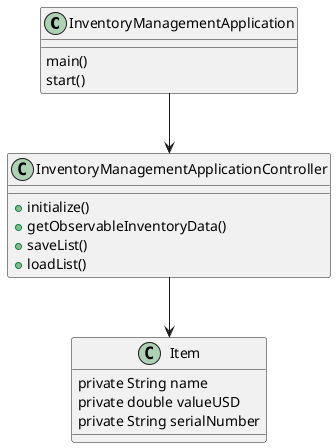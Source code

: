 @startuml
'https://plantuml.com/class-diagram

class InventoryManagementApplication {
    main()
    start()
}
InventoryManagementApplication --> InventoryManagementApplicationController

class Item{
    private String name
    private double valueUSD
    private String serialNumber
}

InventoryManagementApplicationController --> Item

class InventoryManagementApplicationController {
    +initialize()
    +getObservableInventoryData()
    +saveList()
    +loadList()
}

@enduml
